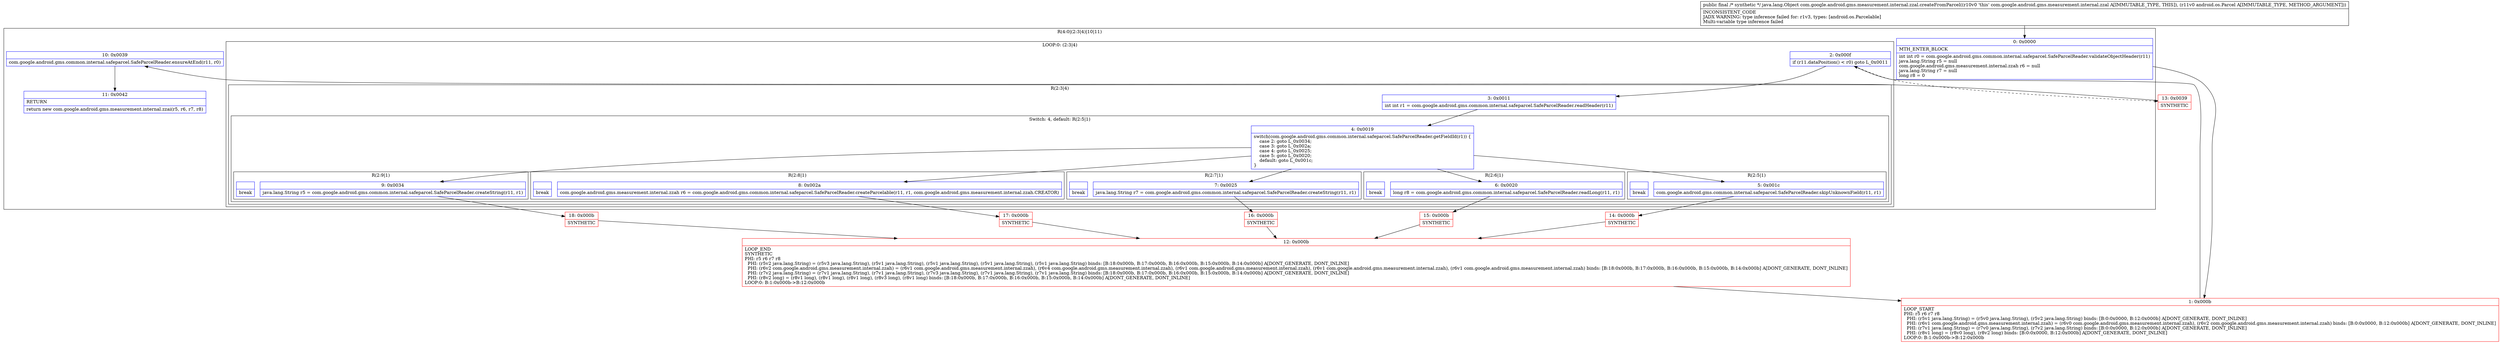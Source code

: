 digraph "CFG forcom.google.android.gms.measurement.internal.zzal.createFromParcel(Landroid\/os\/Parcel;)Ljava\/lang\/Object;" {
subgraph cluster_Region_1239936950 {
label = "R(4:0|(2:3|4)|10|11)";
node [shape=record,color=blue];
Node_0 [shape=record,label="{0\:\ 0x0000|MTH_ENTER_BLOCK\l|int int r0 = com.google.android.gms.common.internal.safeparcel.SafeParcelReader.validateObjectHeader(r11)\ljava.lang.String r5 = null\lcom.google.android.gms.measurement.internal.zzah r6 = null\ljava.lang.String r7 = null\llong r8 = 0\l}"];
subgraph cluster_LoopRegion_1276949330 {
label = "LOOP:0: (2:3|4)";
node [shape=record,color=blue];
Node_2 [shape=record,label="{2\:\ 0x000f|if (r11.dataPosition() \< r0) goto L_0x0011\l}"];
subgraph cluster_Region_703858495 {
label = "R(2:3|4)";
node [shape=record,color=blue];
Node_3 [shape=record,label="{3\:\ 0x0011|int int r1 = com.google.android.gms.common.internal.safeparcel.SafeParcelReader.readHeader(r11)\l}"];
subgraph cluster_SwitchRegion_1165915805 {
label = "Switch: 4, default: R(2:5|1)";
node [shape=record,color=blue];
Node_4 [shape=record,label="{4\:\ 0x0019|switch(com.google.android.gms.common.internal.safeparcel.SafeParcelReader.getFieldId(r1)) \{\l    case 2: goto L_0x0034;\l    case 3: goto L_0x002a;\l    case 4: goto L_0x0025;\l    case 5: goto L_0x0020;\l    default: goto L_0x001c;\l\}\l}"];
subgraph cluster_Region_112291621 {
label = "R(2:9|1)";
node [shape=record,color=blue];
Node_9 [shape=record,label="{9\:\ 0x0034|java.lang.String r5 = com.google.android.gms.common.internal.safeparcel.SafeParcelReader.createString(r11, r1)\l}"];
Node_InsnContainer_781923204 [shape=record,label="{|break\l}"];
}
subgraph cluster_Region_2079519390 {
label = "R(2:8|1)";
node [shape=record,color=blue];
Node_8 [shape=record,label="{8\:\ 0x002a|com.google.android.gms.measurement.internal.zzah r6 = com.google.android.gms.common.internal.safeparcel.SafeParcelReader.createParcelable(r11, r1, com.google.android.gms.measurement.internal.zzah.CREATOR)\l}"];
Node_InsnContainer_1973346324 [shape=record,label="{|break\l}"];
}
subgraph cluster_Region_228472841 {
label = "R(2:7|1)";
node [shape=record,color=blue];
Node_7 [shape=record,label="{7\:\ 0x0025|java.lang.String r7 = com.google.android.gms.common.internal.safeparcel.SafeParcelReader.createString(r11, r1)\l}"];
Node_InsnContainer_2123747956 [shape=record,label="{|break\l}"];
}
subgraph cluster_Region_615615691 {
label = "R(2:6|1)";
node [shape=record,color=blue];
Node_6 [shape=record,label="{6\:\ 0x0020|long r8 = com.google.android.gms.common.internal.safeparcel.SafeParcelReader.readLong(r11, r1)\l}"];
Node_InsnContainer_1567961745 [shape=record,label="{|break\l}"];
}
subgraph cluster_Region_962351179 {
label = "R(2:5|1)";
node [shape=record,color=blue];
Node_5 [shape=record,label="{5\:\ 0x001c|com.google.android.gms.common.internal.safeparcel.SafeParcelReader.skipUnknownField(r11, r1)\l}"];
Node_InsnContainer_713375144 [shape=record,label="{|break\l}"];
}
}
}
}
Node_10 [shape=record,label="{10\:\ 0x0039|com.google.android.gms.common.internal.safeparcel.SafeParcelReader.ensureAtEnd(r11, r0)\l}"];
Node_11 [shape=record,label="{11\:\ 0x0042|RETURN\l|return new com.google.android.gms.measurement.internal.zzai(r5, r6, r7, r8)\l}"];
}
Node_1 [shape=record,color=red,label="{1\:\ 0x000b|LOOP_START\lPHI: r5 r6 r7 r8 \l  PHI: (r5v1 java.lang.String) = (r5v0 java.lang.String), (r5v2 java.lang.String) binds: [B:0:0x0000, B:12:0x000b] A[DONT_GENERATE, DONT_INLINE]\l  PHI: (r6v1 com.google.android.gms.measurement.internal.zzah) = (r6v0 com.google.android.gms.measurement.internal.zzah), (r6v2 com.google.android.gms.measurement.internal.zzah) binds: [B:0:0x0000, B:12:0x000b] A[DONT_GENERATE, DONT_INLINE]\l  PHI: (r7v1 java.lang.String) = (r7v0 java.lang.String), (r7v2 java.lang.String) binds: [B:0:0x0000, B:12:0x000b] A[DONT_GENERATE, DONT_INLINE]\l  PHI: (r8v1 long) = (r8v0 long), (r8v2 long) binds: [B:0:0x0000, B:12:0x000b] A[DONT_GENERATE, DONT_INLINE]\lLOOP:0: B:1:0x000b\-\>B:12:0x000b\l}"];
Node_12 [shape=record,color=red,label="{12\:\ 0x000b|LOOP_END\lSYNTHETIC\lPHI: r5 r6 r7 r8 \l  PHI: (r5v2 java.lang.String) = (r5v3 java.lang.String), (r5v1 java.lang.String), (r5v1 java.lang.String), (r5v1 java.lang.String), (r5v1 java.lang.String) binds: [B:18:0x000b, B:17:0x000b, B:16:0x000b, B:15:0x000b, B:14:0x000b] A[DONT_GENERATE, DONT_INLINE]\l  PHI: (r6v2 com.google.android.gms.measurement.internal.zzah) = (r6v1 com.google.android.gms.measurement.internal.zzah), (r6v4 com.google.android.gms.measurement.internal.zzah), (r6v1 com.google.android.gms.measurement.internal.zzah), (r6v1 com.google.android.gms.measurement.internal.zzah), (r6v1 com.google.android.gms.measurement.internal.zzah) binds: [B:18:0x000b, B:17:0x000b, B:16:0x000b, B:15:0x000b, B:14:0x000b] A[DONT_GENERATE, DONT_INLINE]\l  PHI: (r7v2 java.lang.String) = (r7v1 java.lang.String), (r7v1 java.lang.String), (r7v3 java.lang.String), (r7v1 java.lang.String), (r7v1 java.lang.String) binds: [B:18:0x000b, B:17:0x000b, B:16:0x000b, B:15:0x000b, B:14:0x000b] A[DONT_GENERATE, DONT_INLINE]\l  PHI: (r8v2 long) = (r8v1 long), (r8v1 long), (r8v1 long), (r8v3 long), (r8v1 long) binds: [B:18:0x000b, B:17:0x000b, B:16:0x000b, B:15:0x000b, B:14:0x000b] A[DONT_GENERATE, DONT_INLINE]\lLOOP:0: B:1:0x000b\-\>B:12:0x000b\l}"];
Node_13 [shape=record,color=red,label="{13\:\ 0x0039|SYNTHETIC\l}"];
Node_14 [shape=record,color=red,label="{14\:\ 0x000b|SYNTHETIC\l}"];
Node_15 [shape=record,color=red,label="{15\:\ 0x000b|SYNTHETIC\l}"];
Node_16 [shape=record,color=red,label="{16\:\ 0x000b|SYNTHETIC\l}"];
Node_17 [shape=record,color=red,label="{17\:\ 0x000b|SYNTHETIC\l}"];
Node_18 [shape=record,color=red,label="{18\:\ 0x000b|SYNTHETIC\l}"];
MethodNode[shape=record,label="{public final \/* synthetic *\/ java.lang.Object com.google.android.gms.measurement.internal.zzal.createFromParcel((r10v0 'this' com.google.android.gms.measurement.internal.zzal A[IMMUTABLE_TYPE, THIS]), (r11v0 android.os.Parcel A[IMMUTABLE_TYPE, METHOD_ARGUMENT]))  | INCONSISTENT_CODE\lJADX WARNING: type inference failed for: r1v3, types: [android.os.Parcelable]\lMulti\-variable type inference failed\l}"];
MethodNode -> Node_0;
Node_0 -> Node_1;
Node_2 -> Node_3;
Node_2 -> Node_13[style=dashed];
Node_3 -> Node_4;
Node_4 -> Node_5;
Node_4 -> Node_6;
Node_4 -> Node_7;
Node_4 -> Node_8;
Node_4 -> Node_9;
Node_9 -> Node_18;
Node_8 -> Node_17;
Node_7 -> Node_16;
Node_6 -> Node_15;
Node_5 -> Node_14;
Node_10 -> Node_11;
Node_1 -> Node_2;
Node_12 -> Node_1;
Node_13 -> Node_10;
Node_14 -> Node_12;
Node_15 -> Node_12;
Node_16 -> Node_12;
Node_17 -> Node_12;
Node_18 -> Node_12;
}

